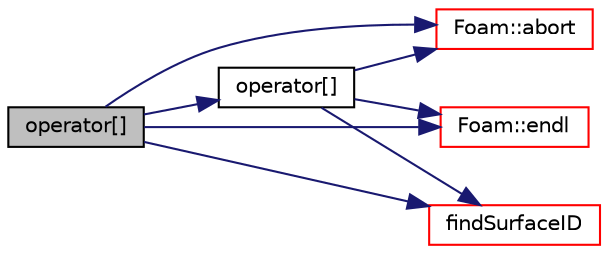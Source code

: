 digraph "operator[]"
{
  bgcolor="transparent";
  edge [fontname="Helvetica",fontsize="10",labelfontname="Helvetica",labelfontsize="10"];
  node [fontname="Helvetica",fontsize="10",shape=record];
  rankdir="LR";
  Node1813 [label="operator[]",height=0.2,width=0.4,color="black", fillcolor="grey75", style="filled", fontcolor="black"];
  Node1813 -> Node1814 [color="midnightblue",fontsize="10",style="solid",fontname="Helvetica"];
  Node1814 [label="Foam::abort",height=0.2,width=0.4,color="red",URL="$a21851.html#a447107a607d03e417307c203fa5fb44b"];
  Node1813 -> Node1821 [color="midnightblue",fontsize="10",style="solid",fontname="Helvetica"];
  Node1821 [label="Foam::endl",height=0.2,width=0.4,color="red",URL="$a21851.html#a2db8fe02a0d3909e9351bb4275b23ce4",tooltip="Add newline and flush stream. "];
  Node1813 -> Node1859 [color="midnightblue",fontsize="10",style="solid",fontname="Helvetica"];
  Node1859 [label="findSurfaceID",height=0.2,width=0.4,color="red",URL="$a26381.html#af7fdead0bde1be31dbbcd7b3a826a0bc",tooltip="Find index of surface. Return -1 if not found. "];
  Node1813 -> Node1875 [color="midnightblue",fontsize="10",style="solid",fontname="Helvetica"];
  Node1875 [label="operator[]",height=0.2,width=0.4,color="black",URL="$a26381.html#a7688f42df60462606ca8fa3ac04c8679",tooltip="Return const reference to searchableSurface by name. "];
  Node1875 -> Node1814 [color="midnightblue",fontsize="10",style="solid",fontname="Helvetica"];
  Node1875 -> Node1821 [color="midnightblue",fontsize="10",style="solid",fontname="Helvetica"];
  Node1875 -> Node1859 [color="midnightblue",fontsize="10",style="solid",fontname="Helvetica"];
}
